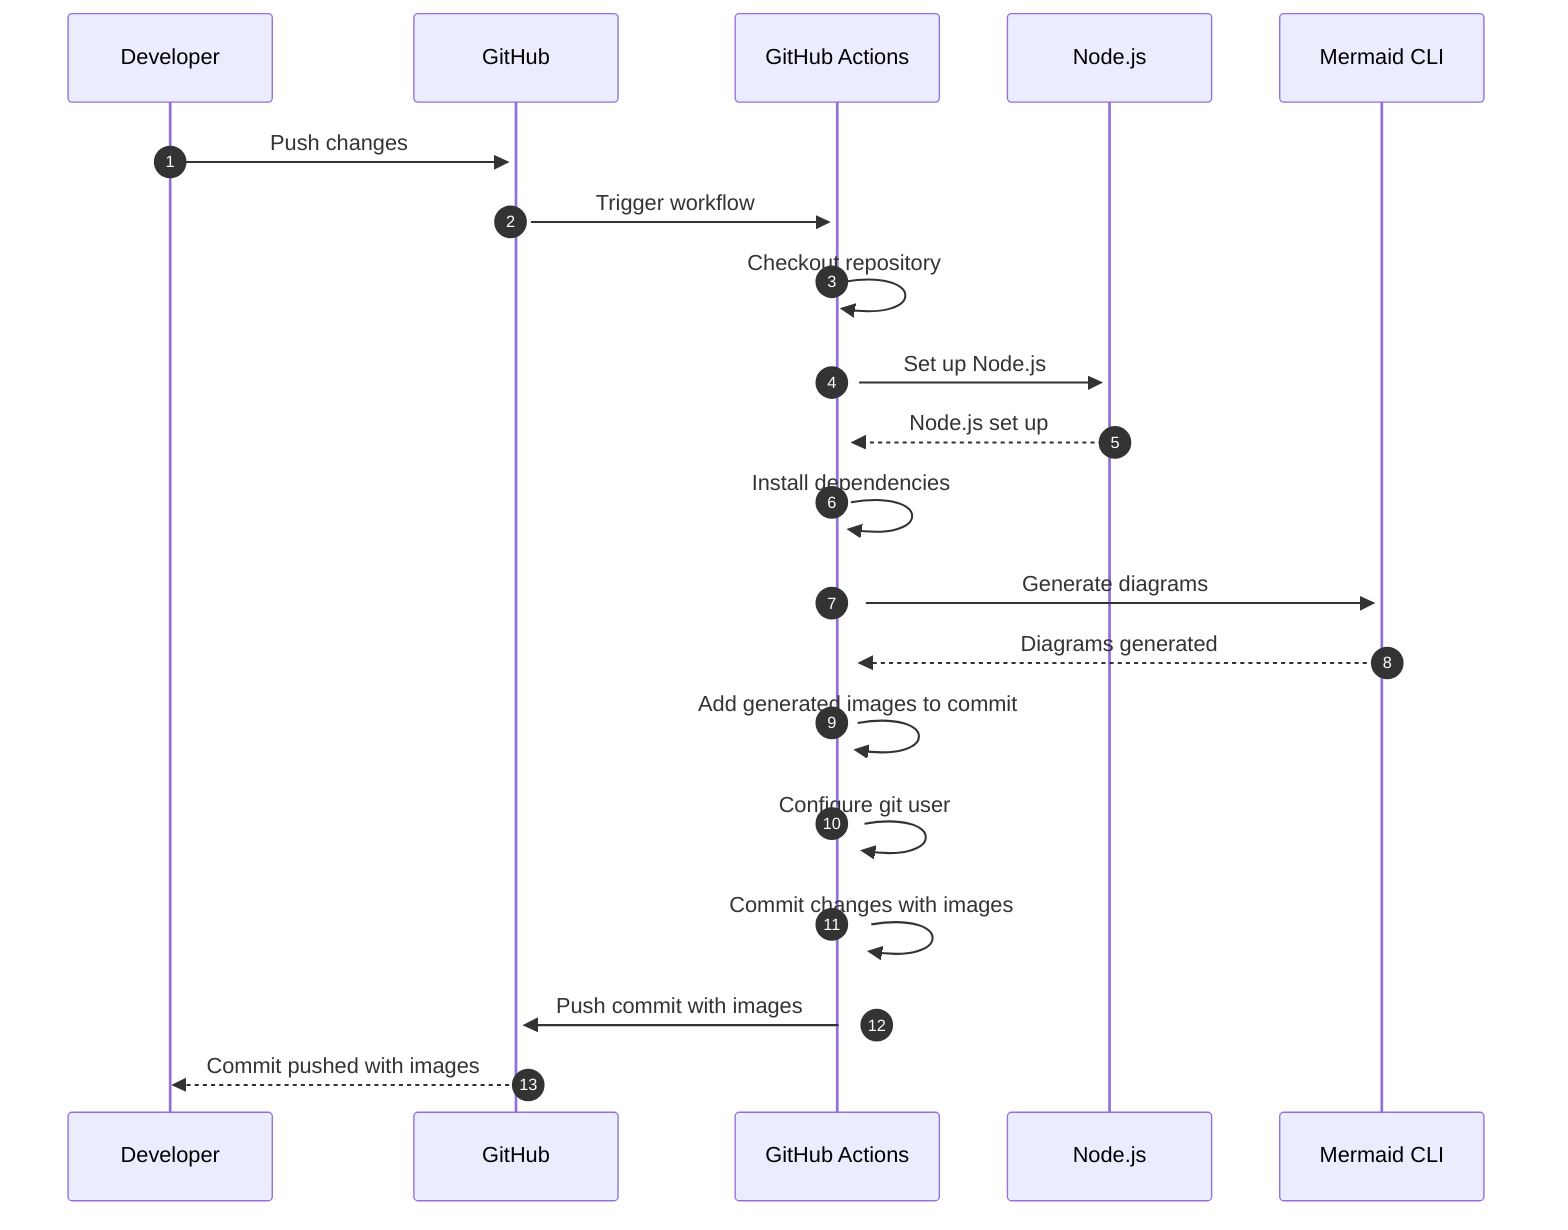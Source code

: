 sequenceDiagram
    autonumber
    participant Developer as Developer
    participant GitHub as GitHub
    participant Actions as GitHub Actions
    participant Node as Node.js
    participant Mermaid as Mermaid CLI

    Developer ->>+ GitHub: Push changes
    GitHub ->>+ Actions: Trigger workflow

    Actions ->>+ Actions: Checkout repository
    Actions ->>+ Node: Set up Node.js
    Node -->> Actions: Node.js set up

    Actions ->>+ Actions: Install dependencies
    Actions ->>+ Mermaid: Generate diagrams
    Mermaid -->> Actions: Diagrams generated

    Actions ->>+ Actions: Add generated images to commit
    Actions ->>+ Actions: Configure git user
    Actions ->>+ Actions: Commit changes with images
    Actions ->>+ GitHub: Push commit with images

    GitHub -->> Developer: Commit pushed with images